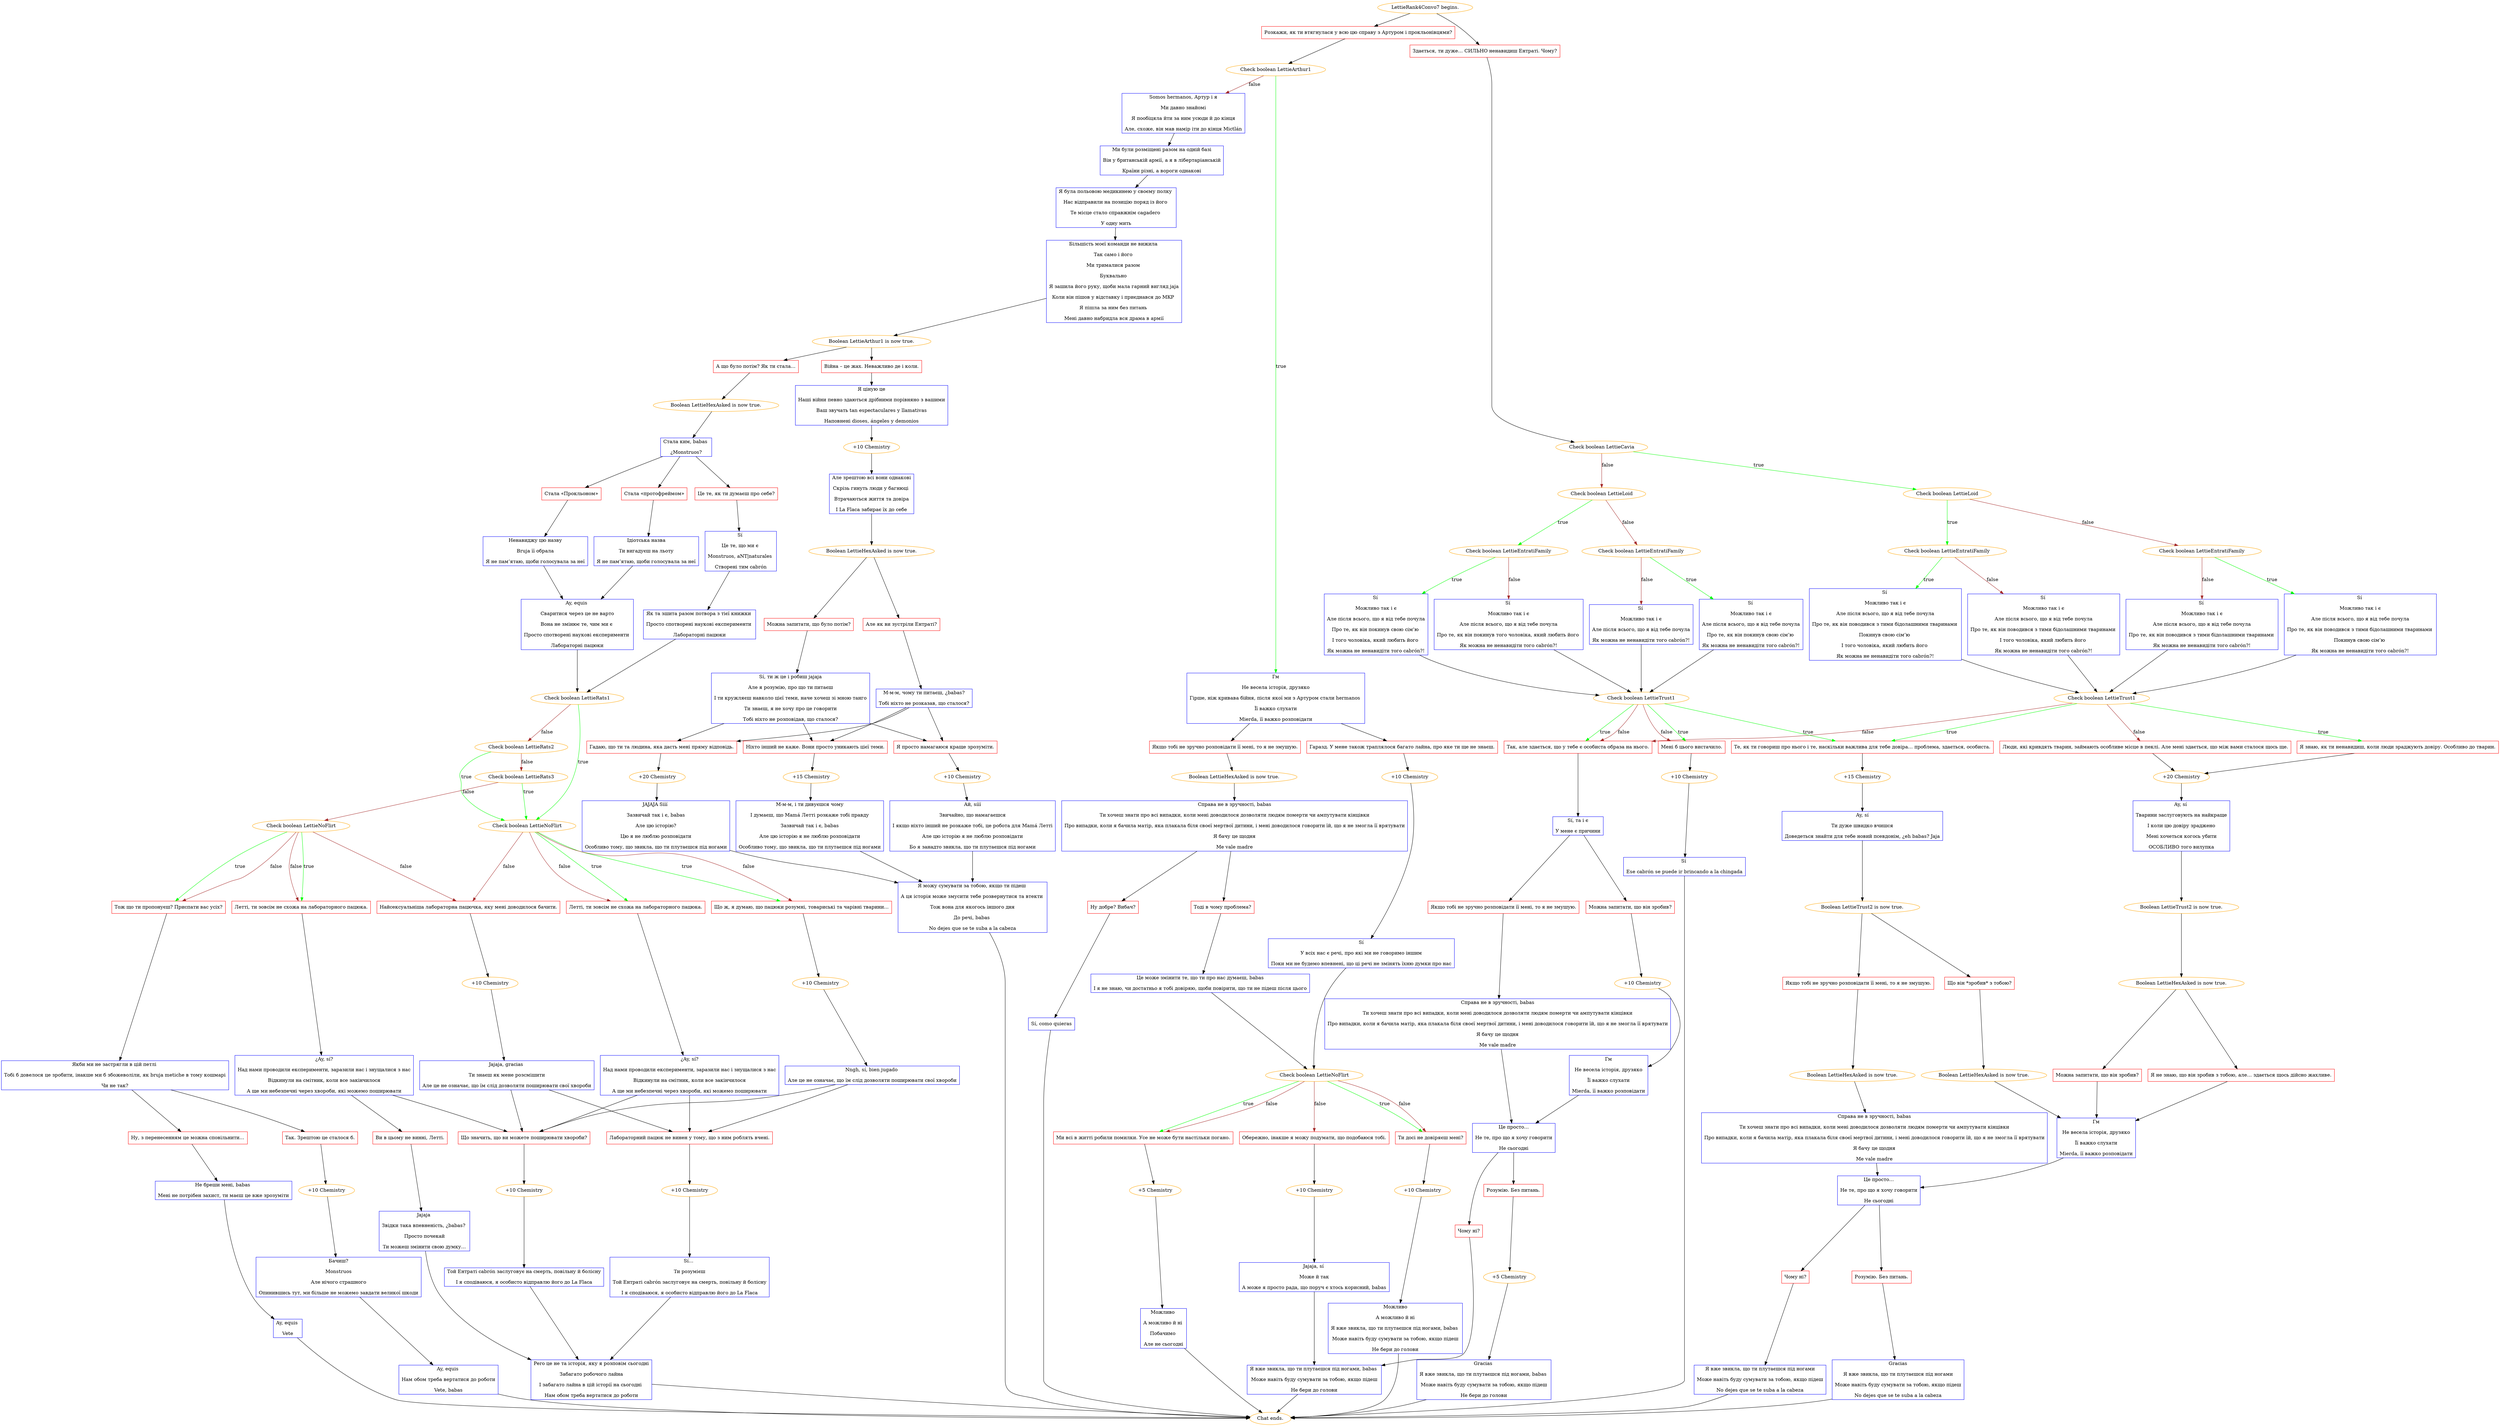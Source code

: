 digraph {
	"LettieRank4Convo7 begins." [color=orange];
		"LettieRank4Convo7 begins." -> j3106030;
		"LettieRank4Convo7 begins." -> j2013933350;
	j3106030 [label="Розкажи, як ти втягнулася у всю цю справу з Артуром і прокльонівцями?",shape=box,color=red];
		j3106030 -> j4293324513;
	j2013933350 [label="Здається, ти дуже… СИЛЬНО ненавидиш Ентраті. Чому?",shape=box,color=red];
		j2013933350 -> j2824785799;
	j4293324513 [label="Check boolean LettieArthur1",color=orange];
		j4293324513 -> j1237611369 [label=true,color=green];
		j4293324513 -> j344154443 [label=false,color=brown];
	j2824785799 [label="Check boolean LettieCavia",color=orange];
		j2824785799 -> j552733088 [label=true,color=green];
		j2824785799 -> j3470538414 [label=false,color=brown];
	j1237611369 [label="Гм
Не весела історія, друзяко
Гірше, ніж кривава бійня, після якої ми з Артуром стали hermanos 
Її важко слухати
Mierda, її важко розповідати",shape=box,color=blue];
		j1237611369 -> j3964143405;
		j1237611369 -> j2892695852;
	j344154443 [label="Somos hermanos, Артур і я
Ми давно знайомі
Я пообіцяла йти за ним усюди й до кінця
Але, схоже, він мав намір іти до кінця Mictlán",shape=box,color=blue];
		j344154443 -> j3895350186;
	j552733088 [label="Check boolean LettieLoid",color=orange];
		j552733088 -> j1096171844 [label=true,color=green];
		j552733088 -> j4040708208 [label=false,color=brown];
	j3470538414 [label="Check boolean LettieLoid",color=orange];
		j3470538414 -> j416292857 [label=true,color=green];
		j3470538414 -> j504966913 [label=false,color=brown];
	j3964143405 [label="Якщо тобі не зручно розповідати її мені, то я не змушую.",shape=box,color=red];
		j3964143405 -> j3475611944;
	j2892695852 [label="Гаразд. У мене також траплялося багато лайна, про яке ти ще не знаєш.",shape=box,color=red];
		j2892695852 -> j700867381;
	j3895350186 [label="Ми були розміщені разом на одній базі
Він у британській армії, а я в лібертаріанській
Країни різні, а вороги однакові",shape=box,color=blue];
		j3895350186 -> j1363793101;
	j1096171844 [label="Check boolean LettieEntratiFamily",color=orange];
		j1096171844 -> j2318214903 [label=true,color=green];
		j1096171844 -> j3119431519 [label=false,color=brown];
	j4040708208 [label="Check boolean LettieEntratiFamily",color=orange];
		j4040708208 -> j136369222 [label=true,color=green];
		j4040708208 -> j2968585589 [label=false,color=brown];
	j416292857 [label="Check boolean LettieEntratiFamily",color=orange];
		j416292857 -> j2720456917 [label=true,color=green];
		j416292857 -> j670735247 [label=false,color=brown];
	j504966913 [label="Check boolean LettieEntratiFamily",color=orange];
		j504966913 -> j213816722 [label=true,color=green];
		j504966913 -> j1163538208 [label=false,color=brown];
	j3475611944 [label="Boolean LettieHexAsked is now true.",color=orange];
		j3475611944 -> j2461539225;
	j700867381 [label="+10 Chemistry",color=orange];
		j700867381 -> j3498999774;
	j1363793101 [label="Я була польовою медикинею у своєму полку 
Нас відправили на позицію поряд із його 
Те місце стало справжнім cagadero 
У одну мить",shape=box,color=blue];
		j1363793101 -> j368575126;
	j2318214903 [label="Sí 
Можливо так і є
Але після всього, що я від тебе почула
Про те, як він поводився з тими бідолашними тваринами 
Покинув свою сім’ю 
І того чоловіка, який любить його 
Як можна не ненавидіти того cabrón?!",shape=box,color=blue];
		j2318214903 -> j4106797655;
	j3119431519 [label="Sí 
Можливо так і є
Але після всього, що я від тебе почула
Про те, як він поводився з тими бідолашними тваринами 
І того чоловіка, який любить його 
Як можна не ненавидіти того cabrón?!",shape=box,color=blue];
		j3119431519 -> j4106797655;
	j136369222 [label="Sí 
Можливо так і є
Але після всього, що я від тебе почула
Про те, як він поводився з тими бідолашними тваринами 
Покинув свою сім’ю 
Як можна не ненавидіти того cabrón?!",shape=box,color=blue];
		j136369222 -> j4106797655;
	j2968585589 [label="Sí 
Можливо так і є
Але після всього, що я від тебе почула
Про те, як він поводився з тими бідолашними тваринами 
Як можна не ненавидіти того cabrón?!",shape=box,color=blue];
		j2968585589 -> j4106797655;
	j2720456917 [label="Sí 
Можливо так і є
Але після всього, що я від тебе почула
Про те, як він покинув свою сім’ю 
І того чоловіка, який любить його 
Як можна не ненавидіти того cabrón?!",shape=box,color=blue];
		j2720456917 -> j507724002;
	j670735247 [label="Sí 
Можливо так і є
Але після всього, що я від тебе почула
Про те, як він покинув того чоловіка, який любить його 
Як можна не ненавидіти того cabrón?!",shape=box,color=blue];
		j670735247 -> j507724002;
	j213816722 [label="Sí 
Можливо так і є
Але після всього, що я від тебе почула
Про те, як він покинув свою сім’ю 
Як можна не ненавидіти того cabrón?!",shape=box,color=blue];
		j213816722 -> j507724002;
	j1163538208 [label="Sí 
Можливо так і є
Але після всього, що я від тебе почула
Як можна не ненавидіти того cabrón?!",shape=box,color=blue];
		j1163538208 -> j507724002;
	j2461539225 [label="Справа не в зручності, babas
Ти хочеш знати про всі випадки, коли мені доводилося дозволяти людям померти чи ампутувати кінцівки
Про випадки, коли я бачила матір, яка плакала біля своєї мертвої дитини, і мені доводилося говорити їй, що я не змогла її врятувати
Я бачу це щодня
Me vale madre",shape=box,color=blue];
		j2461539225 -> j1155869595;
		j2461539225 -> j3780728689;
	j3498999774 [label="Sí
У всіх нас є речі, про які ми не говоримо іншим
Поки ми не будемо впевнені, що ці речі не змінять їхню думки про нас",shape=box,color=blue];
		j3498999774 -> j350353099;
	j368575126 [label="Більшість моєї команди не вижила 
Так само і його 
Ми трималися разом 
Буквально 
Я зашила його руку, щоби мала гарний вигляд jaja
Коли він пішов у відставку і приєднався до МКР 
Я пішла за ним без питань 
Мені давно набридла вся драма в армії",shape=box,color=blue];
		j368575126 -> j225394097;
	j4106797655 [label="Check boolean LettieTrust1",color=orange];
		j4106797655 -> j2674527771 [label=true,color=green];
		j4106797655 -> j4022844733 [label=true,color=green];
		j4106797655 -> j3336068203 [label=false,color=brown];
		j4106797655 -> j354545063 [label=false,color=brown];
	j507724002 [label="Check boolean LettieTrust1",color=orange];
		j507724002 -> j2674527771 [label=true,color=green];
		j507724002 -> j354545063 [label=true,color=green];
		j507724002 -> j4178323851 [label=true,color=green];
		j507724002 -> j354545063 [label=false,color=brown];
		j507724002 -> j4178323851 [label=false,color=brown];
	j1155869595 [label="Тоді в чому проблема?",shape=box,color=red];
		j1155869595 -> j62183560;
	j3780728689 [label="Ну добре? Вибач?",shape=box,color=red];
		j3780728689 -> j1263770990;
	j350353099 [label="Check boolean LettieNoFlirt",color=orange];
		j350353099 -> j3203907480 [label=true,color=green];
		j350353099 -> j330804902 [label=true,color=green];
		j350353099 -> j3203907480 [label=false,color=brown];
		j350353099 -> j330804902 [label=false,color=brown];
		j350353099 -> j1408574476 [label=false,color=brown];
	j225394097 [label="Boolean LettieArthur1 is now true.",color=orange];
		j225394097 -> j2063560531;
		j225394097 -> j2897206429;
	j2674527771 [label="Те, як ти говориш про нього і те, наскільки важлива для тебе довіра… проблема, здається, особиста.",shape=box,color=red];
		j2674527771 -> j2790058913;
	j4022844733 [label="Я знаю, як ти ненавидиш, коли люди зраджують довіру. Особливо до тварин.",shape=box,color=red];
		j4022844733 -> j4200059598;
	j3336068203 [label="Люди, які кривдять тварин, займають особливе місце в пеклі. Але мені здається, що між вами сталося щось ще.",shape=box,color=red];
		j3336068203 -> j4200059598;
	j354545063 [label="Так, але здається, що у тебе є особиста образа на нього.",shape=box,color=red];
		j354545063 -> j3023106477;
	j4178323851 [label="Мені б цього вистачило.",shape=box,color=red];
		j4178323851 -> j495880547;
	j62183560 [label="Це може змінити те, що ти про нас думаєш, babas
І я не знаю, чи достатньо я тобі довіряю, щоби повірити, що ти не підеш після цього",shape=box,color=blue];
		j62183560 -> j350353099;
	j1263770990 [label="Sí, como quieras",shape=box,color=blue];
		j1263770990 -> "Chat ends.";
	j3203907480 [label="Ти досі не довіряєш мені?",shape=box,color=red];
		j3203907480 -> j2494665387;
	j330804902 [label="Ми всі в житті робили помилки. Усе не може бути настільки погано.",shape=box,color=red];
		j330804902 -> j856957077;
	j1408574476 [label="Обережно, інакше я можу подумати, що подобаюся тобі.",shape=box,color=red];
		j1408574476 -> j3463241986;
	j2063560531 [label="А що було потім? Як ти стала…",shape=box,color=red];
		j2063560531 -> j751942325;
	j2897206429 [label="Війна – це жах. Неважливо де і коли.",shape=box,color=red];
		j2897206429 -> j3772336210;
	j2790058913 [label="+15 Chemistry",color=orange];
		j2790058913 -> j1150213447;
	j4200059598 [label="+20 Chemistry",color=orange];
		j4200059598 -> j118758057;
	j3023106477 [label="Sí, та і є
У мене є причини",shape=box,color=blue];
		j3023106477 -> j172602715;
		j3023106477 -> j2440545114;
	j495880547 [label="+10 Chemistry",color=orange];
		j495880547 -> j4196049080;
	"Chat ends." [color=orange];
	j2494665387 [label="+10 Chemistry",color=orange];
		j2494665387 -> j3455282401;
	j856957077 [label="+5 Chemistry",color=orange];
		j856957077 -> j1688934189;
	j3463241986 [label="+10 Chemistry",color=orange];
		j3463241986 -> j1413400259;
	j751942325 [label="Boolean LettieHexAsked is now true.",color=orange];
		j751942325 -> j1122262897;
	j3772336210 [label="Я ціную це
Наші війни певно здаються дрібними порівняно з вашими
Ваш звучать tan espectaculares y llamativas
Наповнені dioses, ángeles y demonios",shape=box,color=blue];
		j3772336210 -> j3858265059;
	j1150213447 [label="Ay, sí
Ти дуже швидко вчишся
Доведеться знайти для тебе новий псевдонім, ¿eh babas? Jaja",shape=box,color=blue];
		j1150213447 -> j1449528014;
	j118758057 [label="Ay, sí 
Тварини заслуговують на найкраще
І коли цю довіру зраджено
Мені хочеться когось убити
ОСОБЛИВО того вилупка",shape=box,color=blue];
		j118758057 -> j427534995;
	j172602715 [label="Можна запитати, що він зробив?",shape=box,color=red];
		j172602715 -> j3919953849;
	j2440545114 [label="Якщо тобі не зручно розповідати її мені, то я не змушую.",shape=box,color=red];
		j2440545114 -> j2350320519;
	j4196049080 [label="Sí 
Ese cabrón se puede ir brincando a la chingada",shape=box,color=blue];
		j4196049080 -> "Chat ends.";
	j3455282401 [label="Можливо
А можливо й ні
Я вже звикла, що ти плутаєшся під ногами, babas 
Може навіть буду сумувати за тобою, якщо підеш
Не бери до голови",shape=box,color=blue];
		j3455282401 -> "Chat ends.";
	j1688934189 [label="Можливо 
А можливо й ні 
Побачимо 
Але не сьогодні",shape=box,color=blue];
		j1688934189 -> "Chat ends.";
	j1413400259 [label="Jajaja, sí 
Може й так
А може я просто рада, що поруч є хтось корисний, babas",shape=box,color=blue];
		j1413400259 -> j2625287247;
	j1122262897 [label="Стала ким, babas 
¿Monstruos?",shape=box,color=blue];
		j1122262897 -> j1885824189;
		j1122262897 -> j221411443;
		j1122262897 -> j1037030386;
	j3858265059 [label="+10 Chemistry",color=orange];
		j3858265059 -> j3184561375;
	j1449528014 [label="Boolean LettieTrust2 is now true.",color=orange];
		j1449528014 -> j2607402098;
		j1449528014 -> j3549347475;
	j427534995 [label="Boolean LettieTrust2 is now true.",color=orange];
		j427534995 -> j1283660927;
	j3919953849 [label="+10 Chemistry",color=orange];
		j3919953849 -> j2938771956;
	j2350320519 [label="Справа не в зручності, babas
Ти хочеш знати про всі випадки, коли мені доводилося дозволяти людям померти чи ампутувати кінцівки
Про випадки, коли я бачила матір, яка плакала біля своєї мертвої дитини, і мені доводилося говорити їй, що я не змогла її врятувати
Я бачу це щодня
Me vale madre",shape=box,color=blue];
		j2350320519 -> j3273129593;
	j2625287247 [label="Я вже звикла, що ти плутаєшся під ногами, babas 
Може навіть буду сумувати за тобою, якщо підеш
Не бери до голови",shape=box,color=blue];
		j2625287247 -> "Chat ends.";
	j1885824189 [label="Стала «Прокльоном»",shape=box,color=red];
		j1885824189 -> j136285580;
	j221411443 [label="Стала «протофреймом»",shape=box,color=red];
		j221411443 -> j3945885268;
	j1037030386 [label="Це те, як ти думаєш про себе?",shape=box,color=red];
		j1037030386 -> j3713169911;
	j3184561375 [label="Але зрештою всі вони однакові
Скрізь гинуть люди у багнюці 
Втрачаються життя та довіра
І La Flaca забирає їх до себе",shape=box,color=blue];
		j3184561375 -> j4096741237;
	j2607402098 [label="Якщо тобі не зручно розповідати її мені, то я не змушую.",shape=box,color=red];
		j2607402098 -> j161477861;
	j3549347475 [label="Що він *зробив* з тобою?",shape=box,color=red];
		j3549347475 -> j1524001465;
	j1283660927 [label="Boolean LettieHexAsked is now true.",color=orange];
		j1283660927 -> j1226998970;
		j1283660927 -> j764336654;
	j2938771956 [label="Гм
Не весела історія, друзяко
Її важко слухати
Mierda, її важко розповідати",shape=box,color=blue];
		j2938771956 -> j3273129593;
	j3273129593 [label="Це просто…
Не те, про що я хочу говорити
Не сьогодні",shape=box,color=blue];
		j3273129593 -> j4147046932;
		j3273129593 -> j3394963970;
	j136285580 [label="Ненавиджу цю назву
Bruja її обрала
Я не пам’ятаю, щоби голосувала за неї",shape=box,color=blue];
		j136285580 -> j1779307107;
	j3945885268 [label="Ідіотська назва
Ти вигадуєш на льоту
Я не пам’ятаю, щоби голосувала за неї",shape=box,color=blue];
		j3945885268 -> j1779307107;
	j3713169911 [label="Sí 
Це те, що ми є 
Monstruos, aNT|naturales 
Створені тим cabrón",shape=box,color=blue];
		j3713169911 -> j3682056927;
	j4096741237 [label="Boolean LettieHexAsked is now true.",color=orange];
		j4096741237 -> j1760980410;
		j4096741237 -> j838580791;
	j161477861 [label="Boolean LettieHexAsked is now true.",color=orange];
		j161477861 -> j2167666117;
	j1524001465 [label="Boolean LettieHexAsked is now true.",color=orange];
		j1524001465 -> j3396849783;
	j1226998970 [label="Я не знаю, що він зробив з тобою, але… здається щось дійсно жахливе.",shape=box,color=red];
		j1226998970 -> j3396849783;
	j764336654 [label="Можна запитати, що він зробив?",shape=box,color=red];
		j764336654 -> j3396849783;
	j4147046932 [label="Чому ні?",shape=box,color=red];
		j4147046932 -> j2625287247;
	j3394963970 [label="Розумію. Без питань.",shape=box,color=red];
		j3394963970 -> j1503217503;
	j1779307107 [label="Ay, equis 
Сваритися через це не варто
Вона не змінює те, чим ми є 
Просто спотворені наукові експерименти 
Лабораторні пацюки",shape=box,color=blue];
		j1779307107 -> j2720663697;
	j3682056927 [label="Як та зшита разом потвора з тієї книжки 
Просто спотворені наукові експерименти 
Лабораторні пацюки",shape=box,color=blue];
		j3682056927 -> j2720663697;
	j1760980410 [label="Але як ви зустріли Ентраті?",shape=box,color=red];
		j1760980410 -> j4139982207;
	j838580791 [label="Можна запитати, що було потім?",shape=box,color=red];
		j838580791 -> j989088393;
	j2167666117 [label="Справа не в зручності, babas
Ти хочеш знати про всі випадки, коли мені доводилося дозволяти людям померти чи ампутувати кінцівки
Про випадки, коли я бачила матір, яка плакала біля своєї мертвої дитини, і мені доводилося говорити їй, що я не змогла її врятувати
Я бачу це щодня
Me vale madre",shape=box,color=blue];
		j2167666117 -> j2564637314;
	j3396849783 [label="Гм
Не весела історія, друзяко
Її важко слухати
Mierda, її важко розповідати",shape=box,color=blue];
		j3396849783 -> j2564637314;
	j1503217503 [label="+5 Chemistry",color=orange];
		j1503217503 -> j174571106;
	j2720663697 [label="Check boolean LettieRats1",color=orange];
		j2720663697 -> j1349383781 [label=true,color=green];
		j2720663697 -> j1767513069 [label=false,color=brown];
	j4139982207 [label="М-м-м, чому ти питаєш, ¿babas?
Тобі ніхто не розказав, що сталося?",shape=box,color=blue];
		j4139982207 -> j849803001;
		j4139982207 -> j3798479917;
		j4139982207 -> j562170872;
	j989088393 [label="Sí, ти ж це і робиш jajaja
Але я розумію, про що ти питаєш
І ти кружляєш навколо цієї теми, наче хочеш зі мною танго
Ти знаєш, я не хочу про це говорити
Тобі ніхто не розповідав, що сталося?",shape=box,color=blue];
		j989088393 -> j849803001;
		j989088393 -> j3798479917;
		j989088393 -> j562170872;
	j2564637314 [label="Це просто…
Не те, про що я хочу говорити
Не сьогодні",shape=box,color=blue];
		j2564637314 -> j4238924399;
		j2564637314 -> j988353954;
	j174571106 [label="Gracias 
Я вже звикла, що ти плутаєшся під ногами, babas 
Може навіть буду сумувати за тобою, якщо підеш
Не бери до голови",shape=box,color=blue];
		j174571106 -> "Chat ends.";
	j1349383781 [label="Check boolean LettieNoFlirt",color=orange];
		j1349383781 -> j1816260413 [label=true,color=green];
		j1349383781 -> j4022140485 [label=true,color=green];
		j1349383781 -> j1816260413 [label=false,color=brown];
		j1349383781 -> j4022140485 [label=false,color=brown];
		j1349383781 -> j1424192638 [label=false,color=brown];
	j1767513069 [label="Check boolean LettieRats2",color=orange];
		j1767513069 -> j1349383781 [label=true,color=green];
		j1767513069 -> j2998697729 [label=false,color=brown];
	j849803001 [label="Я просто намагаюся краще зрозуміти.",shape=box,color=red];
		j849803001 -> j1372415664;
	j3798479917 [label="Ніхто інший не каже. Вони просто уникають цієї теми.",shape=box,color=red];
		j3798479917 -> j756208637;
	j562170872 [label="Гадаю, що ти та людина, яка дасть мені пряму відповідь.",shape=box,color=red];
		j562170872 -> j2978495837;
	j4238924399 [label="Чому ні?",shape=box,color=red];
		j4238924399 -> j876819628;
	j988353954 [label="Розумію. Без питань.",shape=box,color=red];
		j988353954 -> j3223918272;
	j1816260413 [label="Летті, ти зовсім не схожа на лабораторного пацюка.",shape=box,color=red];
		j1816260413 -> j1148057925;
	j4022140485 [label="Що ж, я думаю, що пацюки розумні, товариські та чарівні тварини…",shape=box,color=red];
		j4022140485 -> j2743317187;
	j1424192638 [label="Найсексуальніша лабораторна пацючка, яку мені доводилося бачити.",shape=box,color=red];
		j1424192638 -> j1926929364;
	j2998697729 [label="Check boolean LettieRats3",color=orange];
		j2998697729 -> j1349383781 [label=true,color=green];
		j2998697729 -> j4030809656 [label=false,color=brown];
	j1372415664 [label="+10 Chemistry",color=orange];
		j1372415664 -> j2625689530;
	j756208637 [label="+15 Chemistry",color=orange];
		j756208637 -> j4012224446;
	j2978495837 [label="+20 Chemistry",color=orange];
		j2978495837 -> j3602179691;
	j876819628 [label="Я вже звикла, що ти плутаєшся під ногами
Може навіть буду сумувати за тобою, якщо підеш
No dejes que se te suba a la cabeza",shape=box,color=blue];
		j876819628 -> "Chat ends.";
	j3223918272 [label="Gracias
Я вже звикла, що ти плутаєшся під ногами
Може навіть буду сумувати за тобою, якщо підеш
No dejes que se te suba a la cabeza",shape=box,color=blue];
		j3223918272 -> "Chat ends.";
	j1148057925 [label="¿Ay, sí?
Над нами проводили експерименти, заразили нас і знущалися з нас
Відкинули на смітник, коли все закінчилося
А ще ми небезпечні через хвороби, які можемо поширювати",shape=box,color=blue];
		j1148057925 -> j392827507;
		j1148057925 -> j2369968387;
	j2743317187 [label="+10 Chemistry",color=orange];
		j2743317187 -> j3834233427;
	j1926929364 [label="+10 Chemistry",color=orange];
		j1926929364 -> j1030573983;
	j4030809656 [label="Check boolean LettieNoFlirt",color=orange];
		j4030809656 -> j2440019120 [label=true,color=green];
		j4030809656 -> j2580077221 [label=true,color=green];
		j4030809656 -> j1424192638 [label=false,color=brown];
		j4030809656 -> j2440019120 [label=false,color=brown];
		j4030809656 -> j2580077221 [label=false,color=brown];
	j2625689530 [label="Ай, sííí
Звичайно, що намагаєшся
І якщо ніхто інший не розкаже тобі, це робота для Mamá Летті
Але цю історію я не люблю розповідати
Бо я занадто звикла, що ти плутаєшся під ногами",shape=box,color=blue];
		j2625689530 -> j1814147753;
	j4012224446 [label="М-м-м, і ти дивуєшся чому
І думаєш, що Mamá Летті розкаже тобі правду
Зазвичай так і є, babas
Але цю історію я не люблю розповідати
Особливо тому, що звикла, що ти плутаєшся під ногами",shape=box,color=blue];
		j4012224446 -> j1814147753;
	j3602179691 [label="JAJAJA Sííí 
Зазвичай так і є, babas
Але цю історію?
Цю я не люблю розповідати
Особливо тому, що звикла, що ти плутаєшся під ногами",shape=box,color=blue];
		j3602179691 -> j1814147753;
	j392827507 [label="Що значить, що ви можете поширювати хвороби?",shape=box,color=red];
		j392827507 -> j1264452075;
	j2369968387 [label="Лабораторний пацюк не винен у тому, що з ним роблять вчені.",shape=box,color=red];
		j2369968387 -> j2544356558;
	j3834233427 [label="Nngh, sí, bien jugado 
Але це не означає, що їм слід дозволяти поширювати свої хвороби",shape=box,color=blue];
		j3834233427 -> j392827507;
		j3834233427 -> j2369968387;
	j1030573983 [label="Jajaja, gracias 
Ти знаєш як мене розсмішити
Але це не означає, що їм слід дозволяти поширювати свої хвороби",shape=box,color=blue];
		j1030573983 -> j392827507;
		j1030573983 -> j2369968387;
	j2440019120 [label="Летті, ти зовсім не схожа на лабораторного пацюка.",shape=box,color=red];
		j2440019120 -> j2014149731;
	j2580077221 [label="Тож що ти пропонуєш? Приспати вас усіх?",shape=box,color=red];
		j2580077221 -> j3998990852;
	j1814147753 [label="Я можу сумувати за тобою, якщо ти підеш 
А ця історія може змусити тебе розвернутися та втекти 
Тож вона для якогось іншого дня
До речі, babas 
No dejes que se te suba a la cabeza",shape=box,color=blue];
		j1814147753 -> "Chat ends.";
	j1264452075 [label="+10 Chemistry",color=orange];
		j1264452075 -> j822569717;
	j2544356558 [label="+10 Chemistry",color=orange];
		j2544356558 -> j1867134693;
	j2014149731 [label="¿Ay, sí?
Над нами проводили експерименти, заразили нас і знущалися з нас
Відкинули на смітник, коли все закінчилося
А ще ми небезпечні через хвороби, які можемо поширювати",shape=box,color=blue];
		j2014149731 -> j392827507;
		j2014149731 -> j3769765498;
	j3998990852 [label="Якби ми не застрягли в цій петлі 
Тобі б довелося це зробити, інакше ми б збожеволіли, як bruja metiche в тому кошмарі
Чи не так?",shape=box,color=blue];
		j3998990852 -> j2155202258;
		j3998990852 -> j279258940;
	j822569717 [label="Той Ентраті cabrón заслуговує на смерть, повільну й болісну
І я сподіваюся, я особисто відправлю його до La Flaca",shape=box,color=blue];
		j822569717 -> j9063184;
	j1867134693 [label="Sí… 
Ти розумієш
Той Ентраті cabrón заслуговує на смерть, повільну й болісну
І я сподіваюся, я особисто відправлю його до La Flaca",shape=box,color=blue];
		j1867134693 -> j9063184;
	j3769765498 [label="Ви в цьому не винні, Летті.",shape=box,color=red];
		j3769765498 -> j3221630795;
	j2155202258 [label="Так. Зрештою це сталося б.",shape=box,color=red];
		j2155202258 -> j3406561921;
	j279258940 [label="Ну, з перенесенням це можна сповільнити…",shape=box,color=red];
		j279258940 -> j2239601307;
	j9063184 [label="Pero це не та історія, яку я розповім сьогодні
Забагато робочого лайна
І забагато лайна в цій історії на сьогодні 
Нам обом треба вертатися до роботи",shape=box,color=blue];
		j9063184 -> "Chat ends.";
	j3221630795 [label="Jajaja 
Звідки така впевненість, ¿babas? 
Просто почекай
Ти можеш змінити свою думку…",shape=box,color=blue];
		j3221630795 -> j9063184;
	j3406561921 [label="+10 Chemistry",color=orange];
		j3406561921 -> j2255414265;
	j2239601307 [label="Не бреши мені, babas 
Мені не потрібен захист, ти маєш це вже зрозуміти",shape=box,color=blue];
		j2239601307 -> j3082093694;
	j2255414265 [label="Бачиш?
Monstruos
Але нічого страшного
Опинившись тут, ми більше не можемо завдати великої шкоди",shape=box,color=blue];
		j2255414265 -> j2451992769;
	j3082093694 [label="Ay, equis 
Vete",shape=box,color=blue];
		j3082093694 -> "Chat ends.";
	j2451992769 [label="Ay, equis 
Нам обом треба вертатися до роботи
Vete, babas",shape=box,color=blue];
		j2451992769 -> "Chat ends.";
}